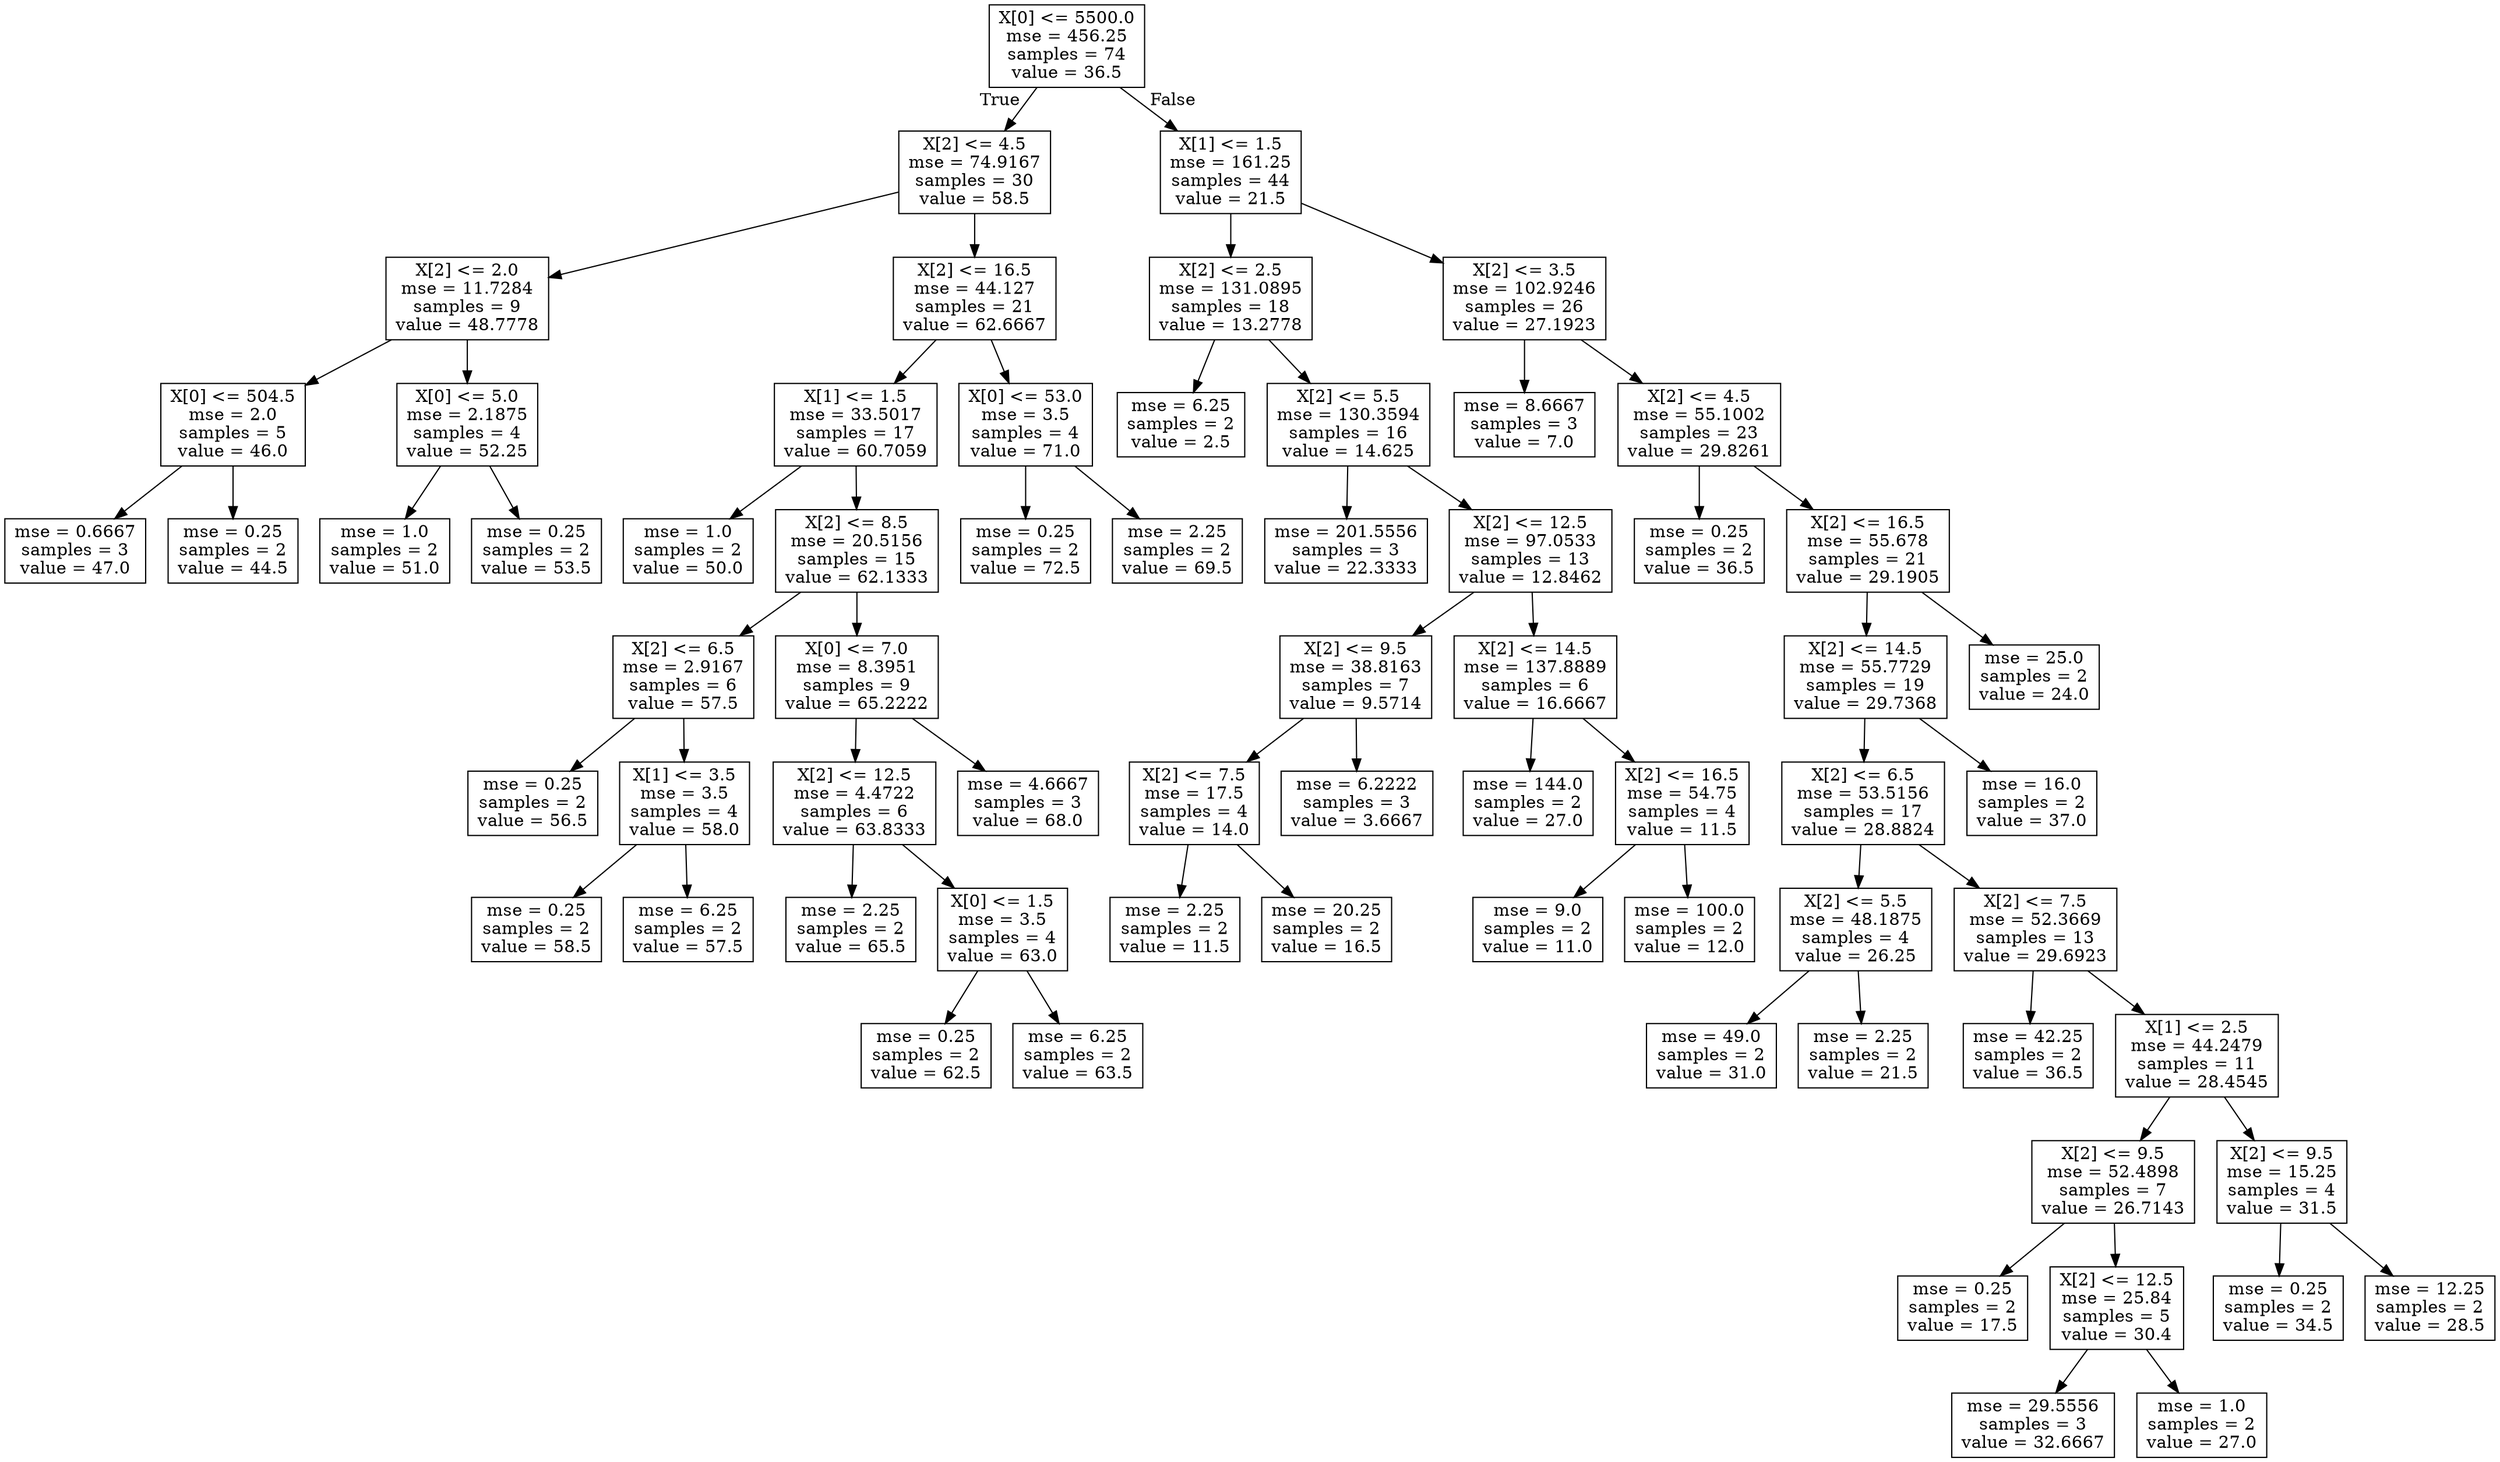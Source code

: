 digraph Tree {
node [shape=box] ;
0 [label="X[0] <= 5500.0\nmse = 456.25\nsamples = 74\nvalue = 36.5"] ;
1 [label="X[2] <= 4.5\nmse = 74.9167\nsamples = 30\nvalue = 58.5"] ;
0 -> 1 [labeldistance=2.5, labelangle=45, headlabel="True"] ;
2 [label="X[2] <= 2.0\nmse = 11.7284\nsamples = 9\nvalue = 48.7778"] ;
1 -> 2 ;
3 [label="X[0] <= 504.5\nmse = 2.0\nsamples = 5\nvalue = 46.0"] ;
2 -> 3 ;
4 [label="mse = 0.6667\nsamples = 3\nvalue = 47.0"] ;
3 -> 4 ;
5 [label="mse = 0.25\nsamples = 2\nvalue = 44.5"] ;
3 -> 5 ;
6 [label="X[0] <= 5.0\nmse = 2.1875\nsamples = 4\nvalue = 52.25"] ;
2 -> 6 ;
7 [label="mse = 1.0\nsamples = 2\nvalue = 51.0"] ;
6 -> 7 ;
8 [label="mse = 0.25\nsamples = 2\nvalue = 53.5"] ;
6 -> 8 ;
9 [label="X[2] <= 16.5\nmse = 44.127\nsamples = 21\nvalue = 62.6667"] ;
1 -> 9 ;
10 [label="X[1] <= 1.5\nmse = 33.5017\nsamples = 17\nvalue = 60.7059"] ;
9 -> 10 ;
11 [label="mse = 1.0\nsamples = 2\nvalue = 50.0"] ;
10 -> 11 ;
12 [label="X[2] <= 8.5\nmse = 20.5156\nsamples = 15\nvalue = 62.1333"] ;
10 -> 12 ;
13 [label="X[2] <= 6.5\nmse = 2.9167\nsamples = 6\nvalue = 57.5"] ;
12 -> 13 ;
14 [label="mse = 0.25\nsamples = 2\nvalue = 56.5"] ;
13 -> 14 ;
15 [label="X[1] <= 3.5\nmse = 3.5\nsamples = 4\nvalue = 58.0"] ;
13 -> 15 ;
16 [label="mse = 0.25\nsamples = 2\nvalue = 58.5"] ;
15 -> 16 ;
17 [label="mse = 6.25\nsamples = 2\nvalue = 57.5"] ;
15 -> 17 ;
18 [label="X[0] <= 7.0\nmse = 8.3951\nsamples = 9\nvalue = 65.2222"] ;
12 -> 18 ;
19 [label="X[2] <= 12.5\nmse = 4.4722\nsamples = 6\nvalue = 63.8333"] ;
18 -> 19 ;
20 [label="mse = 2.25\nsamples = 2\nvalue = 65.5"] ;
19 -> 20 ;
21 [label="X[0] <= 1.5\nmse = 3.5\nsamples = 4\nvalue = 63.0"] ;
19 -> 21 ;
22 [label="mse = 0.25\nsamples = 2\nvalue = 62.5"] ;
21 -> 22 ;
23 [label="mse = 6.25\nsamples = 2\nvalue = 63.5"] ;
21 -> 23 ;
24 [label="mse = 4.6667\nsamples = 3\nvalue = 68.0"] ;
18 -> 24 ;
25 [label="X[0] <= 53.0\nmse = 3.5\nsamples = 4\nvalue = 71.0"] ;
9 -> 25 ;
26 [label="mse = 0.25\nsamples = 2\nvalue = 72.5"] ;
25 -> 26 ;
27 [label="mse = 2.25\nsamples = 2\nvalue = 69.5"] ;
25 -> 27 ;
28 [label="X[1] <= 1.5\nmse = 161.25\nsamples = 44\nvalue = 21.5"] ;
0 -> 28 [labeldistance=2.5, labelangle=-45, headlabel="False"] ;
29 [label="X[2] <= 2.5\nmse = 131.0895\nsamples = 18\nvalue = 13.2778"] ;
28 -> 29 ;
30 [label="mse = 6.25\nsamples = 2\nvalue = 2.5"] ;
29 -> 30 ;
31 [label="X[2] <= 5.5\nmse = 130.3594\nsamples = 16\nvalue = 14.625"] ;
29 -> 31 ;
32 [label="mse = 201.5556\nsamples = 3\nvalue = 22.3333"] ;
31 -> 32 ;
33 [label="X[2] <= 12.5\nmse = 97.0533\nsamples = 13\nvalue = 12.8462"] ;
31 -> 33 ;
34 [label="X[2] <= 9.5\nmse = 38.8163\nsamples = 7\nvalue = 9.5714"] ;
33 -> 34 ;
35 [label="X[2] <= 7.5\nmse = 17.5\nsamples = 4\nvalue = 14.0"] ;
34 -> 35 ;
36 [label="mse = 2.25\nsamples = 2\nvalue = 11.5"] ;
35 -> 36 ;
37 [label="mse = 20.25\nsamples = 2\nvalue = 16.5"] ;
35 -> 37 ;
38 [label="mse = 6.2222\nsamples = 3\nvalue = 3.6667"] ;
34 -> 38 ;
39 [label="X[2] <= 14.5\nmse = 137.8889\nsamples = 6\nvalue = 16.6667"] ;
33 -> 39 ;
40 [label="mse = 144.0\nsamples = 2\nvalue = 27.0"] ;
39 -> 40 ;
41 [label="X[2] <= 16.5\nmse = 54.75\nsamples = 4\nvalue = 11.5"] ;
39 -> 41 ;
42 [label="mse = 9.0\nsamples = 2\nvalue = 11.0"] ;
41 -> 42 ;
43 [label="mse = 100.0\nsamples = 2\nvalue = 12.0"] ;
41 -> 43 ;
44 [label="X[2] <= 3.5\nmse = 102.9246\nsamples = 26\nvalue = 27.1923"] ;
28 -> 44 ;
45 [label="mse = 8.6667\nsamples = 3\nvalue = 7.0"] ;
44 -> 45 ;
46 [label="X[2] <= 4.5\nmse = 55.1002\nsamples = 23\nvalue = 29.8261"] ;
44 -> 46 ;
47 [label="mse = 0.25\nsamples = 2\nvalue = 36.5"] ;
46 -> 47 ;
48 [label="X[2] <= 16.5\nmse = 55.678\nsamples = 21\nvalue = 29.1905"] ;
46 -> 48 ;
49 [label="X[2] <= 14.5\nmse = 55.7729\nsamples = 19\nvalue = 29.7368"] ;
48 -> 49 ;
50 [label="X[2] <= 6.5\nmse = 53.5156\nsamples = 17\nvalue = 28.8824"] ;
49 -> 50 ;
51 [label="X[2] <= 5.5\nmse = 48.1875\nsamples = 4\nvalue = 26.25"] ;
50 -> 51 ;
52 [label="mse = 49.0\nsamples = 2\nvalue = 31.0"] ;
51 -> 52 ;
53 [label="mse = 2.25\nsamples = 2\nvalue = 21.5"] ;
51 -> 53 ;
54 [label="X[2] <= 7.5\nmse = 52.3669\nsamples = 13\nvalue = 29.6923"] ;
50 -> 54 ;
55 [label="mse = 42.25\nsamples = 2\nvalue = 36.5"] ;
54 -> 55 ;
56 [label="X[1] <= 2.5\nmse = 44.2479\nsamples = 11\nvalue = 28.4545"] ;
54 -> 56 ;
57 [label="X[2] <= 9.5\nmse = 52.4898\nsamples = 7\nvalue = 26.7143"] ;
56 -> 57 ;
58 [label="mse = 0.25\nsamples = 2\nvalue = 17.5"] ;
57 -> 58 ;
59 [label="X[2] <= 12.5\nmse = 25.84\nsamples = 5\nvalue = 30.4"] ;
57 -> 59 ;
60 [label="mse = 29.5556\nsamples = 3\nvalue = 32.6667"] ;
59 -> 60 ;
61 [label="mse = 1.0\nsamples = 2\nvalue = 27.0"] ;
59 -> 61 ;
62 [label="X[2] <= 9.5\nmse = 15.25\nsamples = 4\nvalue = 31.5"] ;
56 -> 62 ;
63 [label="mse = 0.25\nsamples = 2\nvalue = 34.5"] ;
62 -> 63 ;
64 [label="mse = 12.25\nsamples = 2\nvalue = 28.5"] ;
62 -> 64 ;
65 [label="mse = 16.0\nsamples = 2\nvalue = 37.0"] ;
49 -> 65 ;
66 [label="mse = 25.0\nsamples = 2\nvalue = 24.0"] ;
48 -> 66 ;
}